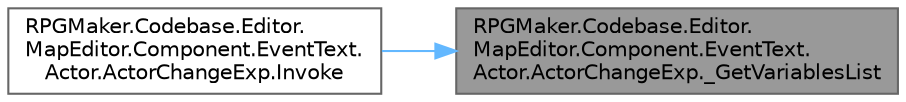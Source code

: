 digraph "RPGMaker.Codebase.Editor.MapEditor.Component.EventText.Actor.ActorChangeExp._GetVariablesList"
{
 // LATEX_PDF_SIZE
  bgcolor="transparent";
  edge [fontname=Helvetica,fontsize=10,labelfontname=Helvetica,labelfontsize=10];
  node [fontname=Helvetica,fontsize=10,shape=box,height=0.2,width=0.4];
  rankdir="RL";
  Node1 [id="Node000001",label="RPGMaker.Codebase.Editor.\lMapEditor.Component.EventText.\lActor.ActorChangeExp._GetVariablesList",height=0.2,width=0.4,color="gray40", fillcolor="grey60", style="filled", fontcolor="black",tooltip="😁 グローバル変数的なオブジェクトが持つ variable リストの内容を、新規作成した リストに移し替えるだけ"];
  Node1 -> Node2 [id="edge1_Node000001_Node000002",dir="back",color="steelblue1",style="solid",tooltip=" "];
  Node2 [id="Node000002",label="RPGMaker.Codebase.Editor.\lMapEditor.Component.EventText.\lActor.ActorChangeExp.Invoke",height=0.2,width=0.4,color="grey40", fillcolor="white", style="filled",URL="$d3/d76/class_r_p_g_maker_1_1_codebase_1_1_editor_1_1_map_editor_1_1_component_1_1_event_text_1_1_actor_1_1_actor_change_exp.html#aad322fc347ba6bbaa1a9a2b54abe88a2",tooltip="😁 実行"];
}
